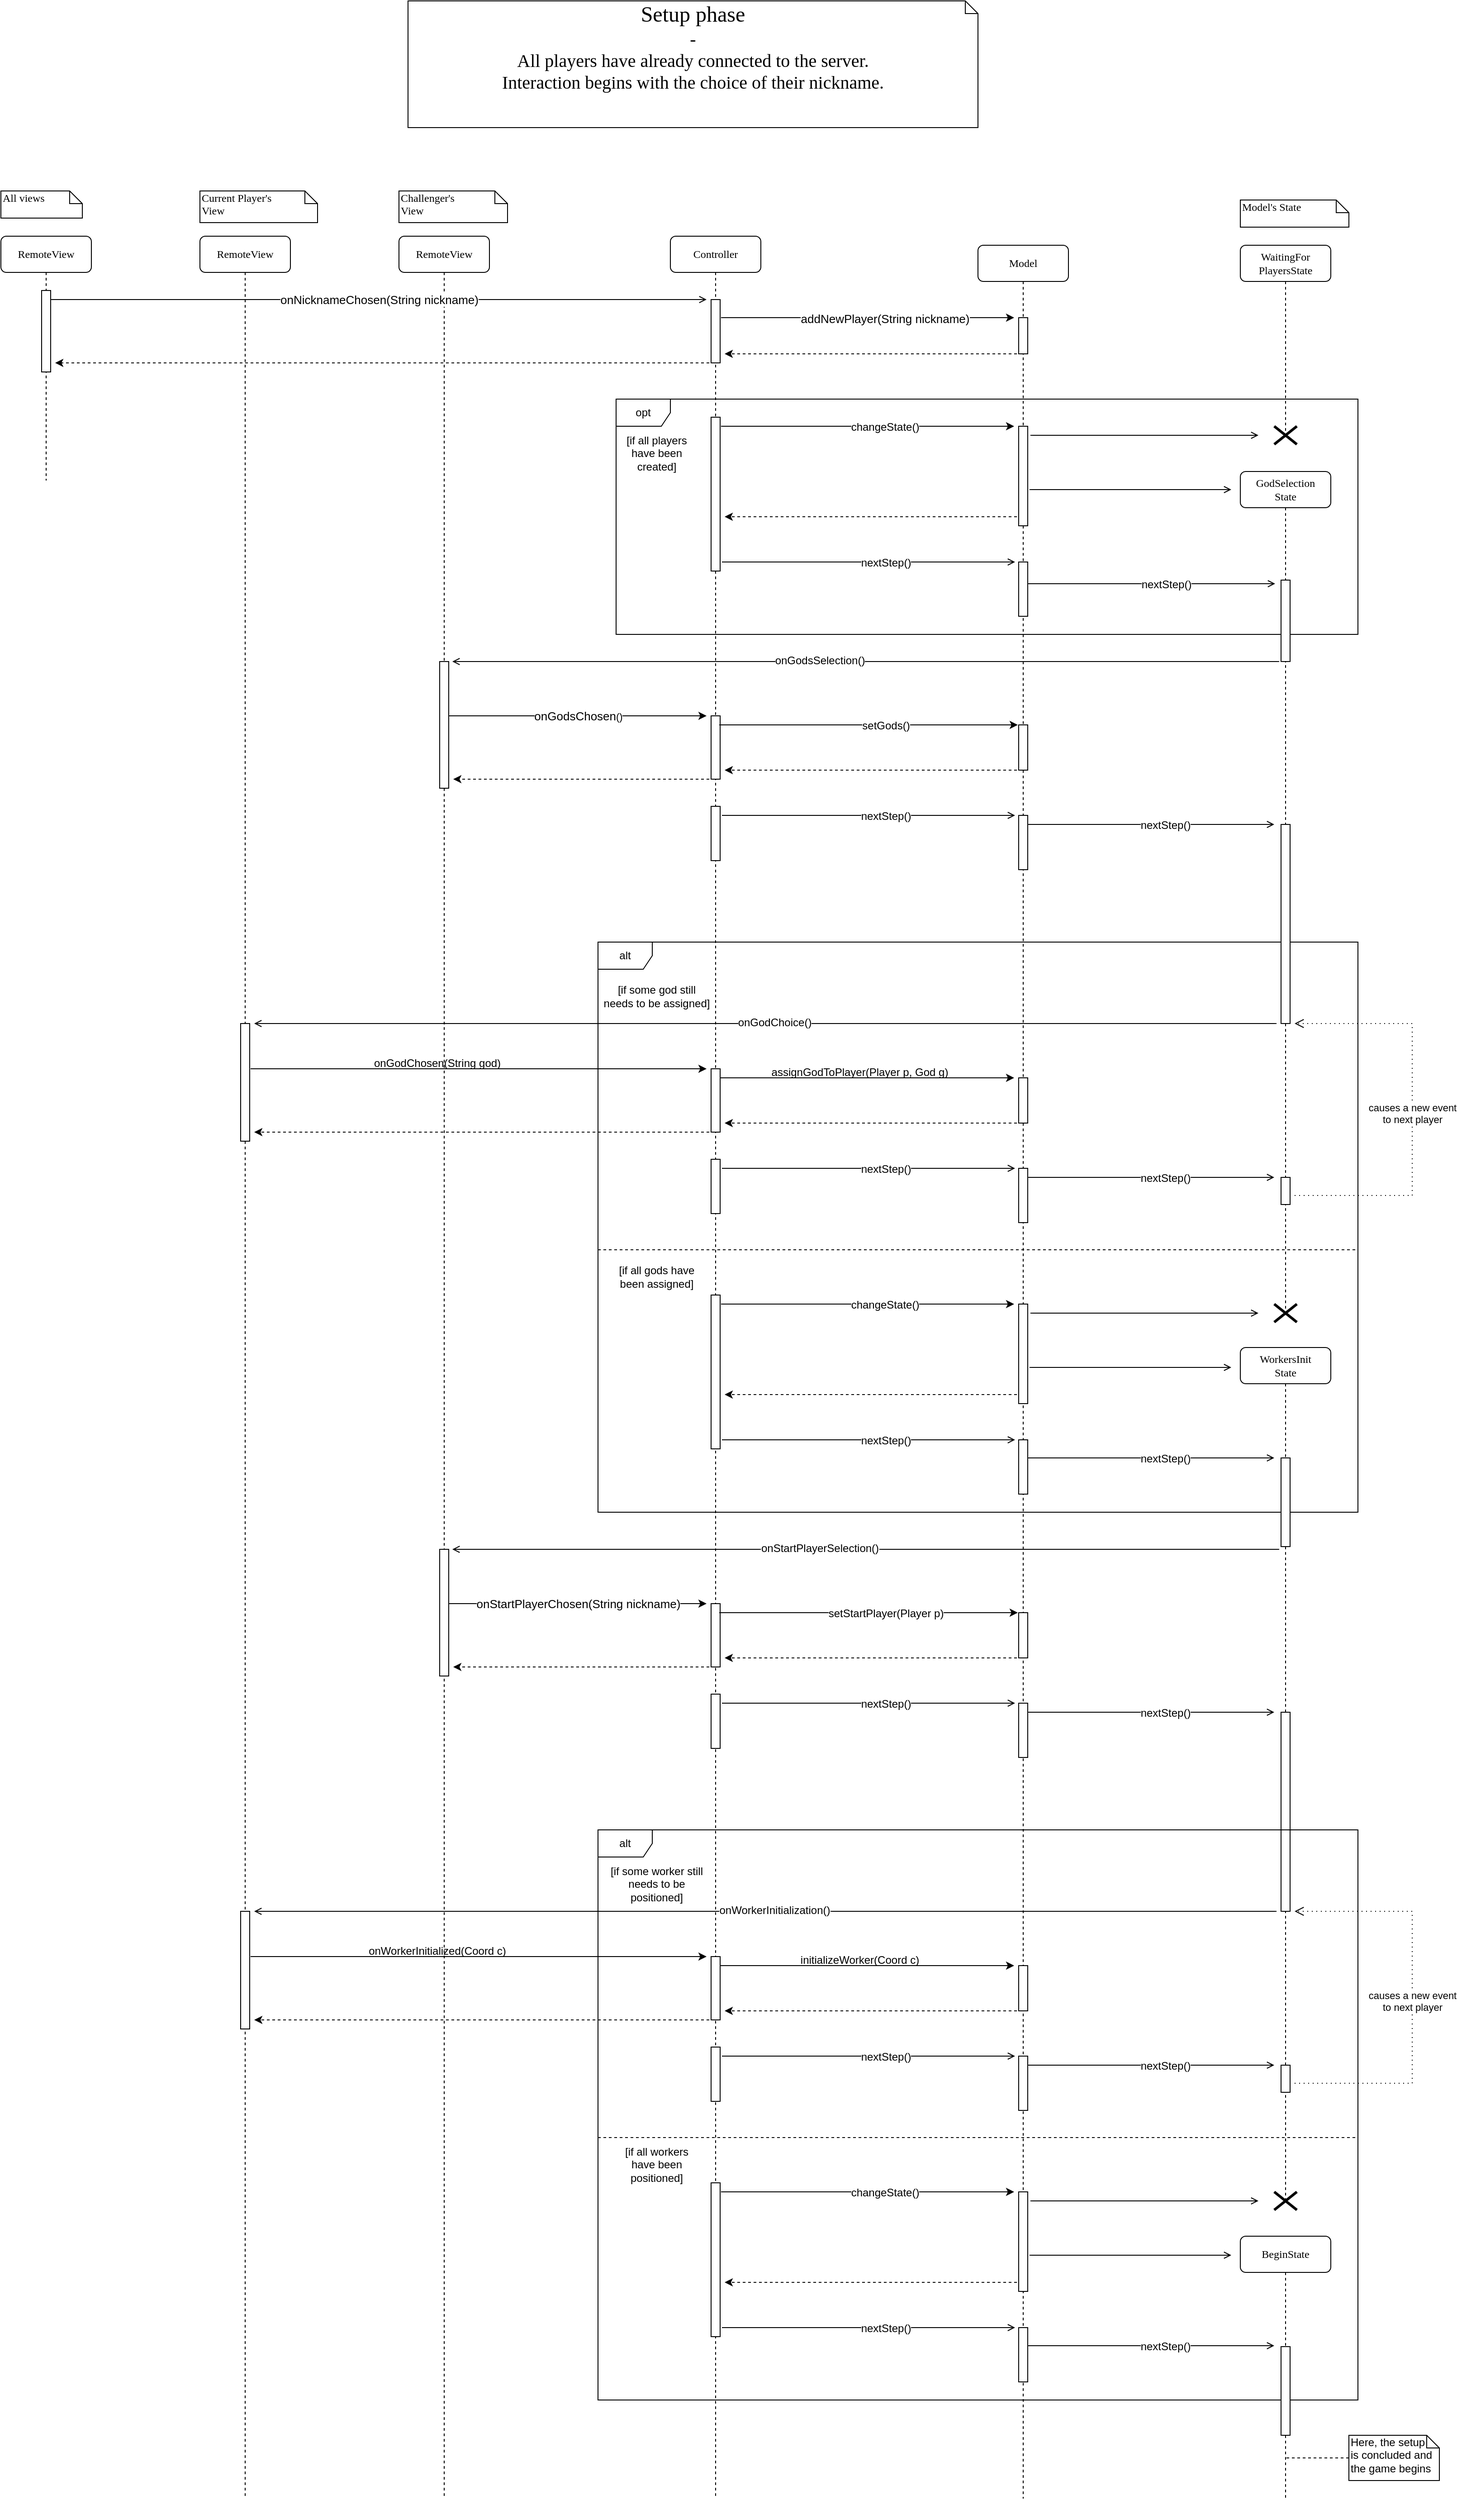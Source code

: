 <mxfile version="12.9.11" type="github">
  <diagram name="Page-1" id="13e1069c-82ec-6db2-03f1-153e76fe0fe0">
    <mxGraphModel dx="2229" dy="1654" grid="1" gridSize="10" guides="1" tooltips="1" connect="1" arrows="1" fold="1" page="1" pageScale="1" pageWidth="1100" pageHeight="850" background="#ffffff" math="0" shadow="0">
      <root>
        <mxCell id="0" />
        <mxCell id="1" parent="0" />
        <mxCell id="uwJSFORp2KSvlfQg615l-58" value="alt" style="shape=umlFrame;whiteSpace=wrap;html=1;" vertex="1" parent="1">
          <mxGeometry x="-130" y="360" width="840" height="630" as="geometry" />
        </mxCell>
        <mxCell id="uwJSFORp2KSvlfQg615l-72" value="&lt;div&gt;WorkersInit&lt;/div&gt;&lt;div&gt;State&lt;/div&gt;" style="shape=umlLifeline;perimeter=lifelinePerimeter;whiteSpace=wrap;html=1;container=1;collapsible=0;recursiveResize=0;outlineConnect=0;rounded=1;shadow=0;comic=0;labelBackgroundColor=none;strokeWidth=1;fontFamily=Verdana;fontSize=12;align=center;connectable=0;allowArrows=0;" vertex="1" parent="1">
          <mxGeometry x="580" y="808" width="100" height="942" as="geometry" />
        </mxCell>
        <mxCell id="uwJSFORp2KSvlfQg615l-92" value="" style="html=1;points=[];perimeter=orthogonalPerimeter;rounded=0;shadow=0;comic=0;labelBackgroundColor=none;strokeWidth=1;fontFamily=Verdana;fontSize=12;align=center;connectable=0;allowArrows=0;" vertex="1" parent="uwJSFORp2KSvlfQg615l-72">
          <mxGeometry x="45" y="122" width="10" height="98" as="geometry" />
        </mxCell>
        <mxCell id="uwJSFORp2KSvlfQg615l-36" value="opt" style="shape=umlFrame;whiteSpace=wrap;html=1;" vertex="1" parent="1">
          <mxGeometry x="-110" y="-240" width="820" height="260" as="geometry" />
        </mxCell>
        <mxCell id="7baba1c4bc27f4b0-2" value="Controller" style="shape=umlLifeline;perimeter=lifelinePerimeter;whiteSpace=wrap;html=1;container=1;collapsible=0;recursiveResize=0;outlineConnect=0;rounded=1;shadow=0;comic=0;labelBackgroundColor=none;strokeWidth=1;fontFamily=Verdana;fontSize=12;align=center;connectable=0;allowArrows=0;" parent="1" vertex="1">
          <mxGeometry x="-50" y="-420" width="100" height="2500" as="geometry" />
        </mxCell>
        <mxCell id="7baba1c4bc27f4b0-10" value="" style="html=1;points=[];perimeter=orthogonalPerimeter;rounded=0;shadow=0;comic=0;labelBackgroundColor=none;strokeWidth=1;fontFamily=Verdana;fontSize=12;align=center;connectable=0;allowArrows=0;" parent="7baba1c4bc27f4b0-2" vertex="1">
          <mxGeometry x="45" y="530" width="10" height="70" as="geometry" />
        </mxCell>
        <mxCell id="bR7B5GUu6-PVGY3v24WB-7" value="" style="html=1;points=[];perimeter=orthogonalPerimeter;rounded=0;shadow=0;comic=0;labelBackgroundColor=none;strokeWidth=1;fontFamily=Verdana;fontSize=12;align=center;connectable=0;allowArrows=0;" parent="7baba1c4bc27f4b0-2" vertex="1">
          <mxGeometry x="45" y="920" width="10" height="70" as="geometry" />
        </mxCell>
        <mxCell id="uwJSFORp2KSvlfQg615l-4" value="" style="html=1;points=[];perimeter=orthogonalPerimeter;rounded=0;shadow=0;comic=0;labelBackgroundColor=none;strokeWidth=1;fontFamily=Verdana;fontSize=12;align=center;connectable=0;allowArrows=0;" vertex="1" parent="7baba1c4bc27f4b0-2">
          <mxGeometry x="45" y="70" width="10" height="70" as="geometry" />
        </mxCell>
        <mxCell id="uwJSFORp2KSvlfQg615l-16" value="" style="html=1;points=[];perimeter=orthogonalPerimeter;rounded=0;shadow=0;comic=0;labelBackgroundColor=none;strokeWidth=1;fontFamily=Verdana;fontSize=12;align=center;connectable=0;allowArrows=0;" vertex="1" parent="7baba1c4bc27f4b0-2">
          <mxGeometry x="45" y="200" width="10" height="170" as="geometry" />
        </mxCell>
        <mxCell id="uwJSFORp2KSvlfQg615l-43" value="" style="html=1;points=[];perimeter=orthogonalPerimeter;rounded=0;shadow=0;comic=0;labelBackgroundColor=none;strokeWidth=1;fontFamily=Verdana;fontSize=12;align=center;connectable=0;allowArrows=0;" vertex="1" parent="7baba1c4bc27f4b0-2">
          <mxGeometry x="45" y="630" width="10" height="60" as="geometry" />
        </mxCell>
        <mxCell id="uwJSFORp2KSvlfQg615l-59" value="" style="html=1;points=[];perimeter=orthogonalPerimeter;rounded=0;shadow=0;comic=0;labelBackgroundColor=none;strokeWidth=1;fontFamily=Verdana;fontSize=12;align=center;connectable=0;allowArrows=0;" vertex="1" parent="7baba1c4bc27f4b0-2">
          <mxGeometry x="45" y="1170" width="10" height="170" as="geometry" />
        </mxCell>
        <mxCell id="uwJSFORp2KSvlfQg615l-81" value="" style="html=1;points=[];perimeter=orthogonalPerimeter;rounded=0;shadow=0;comic=0;labelBackgroundColor=none;strokeWidth=1;fontFamily=Verdana;fontSize=12;align=center;connectable=0;allowArrows=0;" vertex="1" parent="7baba1c4bc27f4b0-2">
          <mxGeometry x="45" y="1020" width="10" height="60" as="geometry" />
        </mxCell>
        <mxCell id="uwJSFORp2KSvlfQg615l-94" value="" style="html=1;points=[];perimeter=orthogonalPerimeter;rounded=0;shadow=0;comic=0;labelBackgroundColor=none;strokeWidth=1;fontFamily=Verdana;fontSize=12;align=center;connectable=0;allowArrows=0;" vertex="1" parent="7baba1c4bc27f4b0-2">
          <mxGeometry x="45" y="1511" width="10" height="70" as="geometry" />
        </mxCell>
        <mxCell id="uwJSFORp2KSvlfQg615l-95" value="" style="html=1;points=[];perimeter=orthogonalPerimeter;rounded=0;shadow=0;comic=0;labelBackgroundColor=none;strokeWidth=1;fontFamily=Verdana;fontSize=12;align=center;connectable=0;allowArrows=0;" vertex="1" parent="7baba1c4bc27f4b0-2">
          <mxGeometry x="45" y="1901" width="10" height="70" as="geometry" />
        </mxCell>
        <mxCell id="uwJSFORp2KSvlfQg615l-96" value="" style="html=1;points=[];perimeter=orthogonalPerimeter;rounded=0;shadow=0;comic=0;labelBackgroundColor=none;strokeWidth=1;fontFamily=Verdana;fontSize=12;align=center;connectable=0;allowArrows=0;" vertex="1" parent="7baba1c4bc27f4b0-2">
          <mxGeometry x="45" y="1611" width="10" height="60" as="geometry" />
        </mxCell>
        <mxCell id="uwJSFORp2KSvlfQg615l-97" value="" style="html=1;points=[];perimeter=orthogonalPerimeter;rounded=0;shadow=0;comic=0;labelBackgroundColor=none;strokeWidth=1;fontFamily=Verdana;fontSize=12;align=center;connectable=0;allowArrows=0;" vertex="1" parent="7baba1c4bc27f4b0-2">
          <mxGeometry x="45" y="2151" width="10" height="170" as="geometry" />
        </mxCell>
        <mxCell id="uwJSFORp2KSvlfQg615l-98" value="" style="html=1;points=[];perimeter=orthogonalPerimeter;rounded=0;shadow=0;comic=0;labelBackgroundColor=none;strokeWidth=1;fontFamily=Verdana;fontSize=12;align=center;connectable=0;allowArrows=0;" vertex="1" parent="7baba1c4bc27f4b0-2">
          <mxGeometry x="45" y="2001" width="10" height="60" as="geometry" />
        </mxCell>
        <mxCell id="7baba1c4bc27f4b0-3" value="Model" style="shape=umlLifeline;perimeter=lifelinePerimeter;whiteSpace=wrap;html=1;container=1;collapsible=0;recursiveResize=0;outlineConnect=0;rounded=1;shadow=0;comic=0;labelBackgroundColor=none;strokeWidth=1;fontFamily=Verdana;fontSize=12;align=center;" parent="1" vertex="1">
          <mxGeometry x="290" y="-410" width="100" height="2490" as="geometry" />
        </mxCell>
        <mxCell id="7baba1c4bc27f4b0-13" value="" style="html=1;points=[];perimeter=orthogonalPerimeter;rounded=0;shadow=0;comic=0;labelBackgroundColor=none;strokeWidth=1;fontFamily=Verdana;fontSize=12;align=center;" parent="7baba1c4bc27f4b0-3" vertex="1">
          <mxGeometry x="45" y="530" width="10" height="50" as="geometry" />
        </mxCell>
        <mxCell id="uwJSFORp2KSvlfQg615l-13" value="" style="html=1;points=[];perimeter=orthogonalPerimeter;rounded=0;shadow=0;comic=0;labelBackgroundColor=none;strokeWidth=1;fontFamily=Verdana;fontSize=12;align=center;connectable=0;allowArrows=0;" vertex="1" parent="7baba1c4bc27f4b0-3">
          <mxGeometry x="45" y="200" width="10" height="110" as="geometry" />
        </mxCell>
        <mxCell id="uwJSFORp2KSvlfQg615l-20" value="" style="html=1;points=[];perimeter=orthogonalPerimeter;rounded=0;shadow=0;comic=0;labelBackgroundColor=none;strokeWidth=1;fontFamily=Verdana;fontSize=12;align=center;connectable=0;allowArrows=0;" vertex="1" parent="7baba1c4bc27f4b0-3">
          <mxGeometry x="45" y="80" width="10" height="40" as="geometry" />
        </mxCell>
        <mxCell id="uwJSFORp2KSvlfQg615l-29" value="" style="html=1;points=[];perimeter=orthogonalPerimeter;rounded=0;shadow=0;comic=0;labelBackgroundColor=none;strokeWidth=1;fontFamily=Verdana;fontSize=12;align=center;connectable=0;allowArrows=0;" vertex="1" parent="7baba1c4bc27f4b0-3">
          <mxGeometry x="45" y="350" width="10" height="60" as="geometry" />
        </mxCell>
        <mxCell id="uwJSFORp2KSvlfQg615l-44" value="" style="html=1;points=[];perimeter=orthogonalPerimeter;rounded=0;shadow=0;comic=0;labelBackgroundColor=none;strokeWidth=1;fontFamily=Verdana;fontSize=12;align=center;connectable=0;allowArrows=0;" vertex="1" parent="7baba1c4bc27f4b0-3">
          <mxGeometry x="45" y="630" width="10" height="60" as="geometry" />
        </mxCell>
        <mxCell id="uwJSFORp2KSvlfQg615l-52" value="" style="html=1;points=[];perimeter=orthogonalPerimeter;rounded=0;shadow=0;comic=0;labelBackgroundColor=none;strokeWidth=1;fontFamily=Verdana;fontSize=12;align=center;connectable=0;allowArrows=0;" vertex="1" parent="7baba1c4bc27f4b0-3">
          <mxGeometry x="45" y="920" width="10" height="50" as="geometry" />
        </mxCell>
        <mxCell id="uwJSFORp2KSvlfQg615l-65" value="" style="html=1;points=[];perimeter=orthogonalPerimeter;rounded=0;shadow=0;comic=0;labelBackgroundColor=none;strokeWidth=1;fontFamily=Verdana;fontSize=12;align=center;connectable=0;allowArrows=0;" vertex="1" parent="7baba1c4bc27f4b0-3">
          <mxGeometry x="45" y="1170" width="10" height="110" as="geometry" />
        </mxCell>
        <mxCell id="uwJSFORp2KSvlfQg615l-66" value="" style="html=1;points=[];perimeter=orthogonalPerimeter;rounded=0;shadow=0;comic=0;labelBackgroundColor=none;strokeWidth=1;fontFamily=Verdana;fontSize=12;align=center;connectable=0;allowArrows=0;" vertex="1" parent="7baba1c4bc27f4b0-3">
          <mxGeometry x="45" y="1320" width="10" height="60" as="geometry" />
        </mxCell>
        <mxCell id="uwJSFORp2KSvlfQg615l-84" value="" style="html=1;points=[];perimeter=orthogonalPerimeter;rounded=0;shadow=0;comic=0;labelBackgroundColor=none;strokeWidth=1;fontFamily=Verdana;fontSize=12;align=center;connectable=0;allowArrows=0;" vertex="1" parent="7baba1c4bc27f4b0-3">
          <mxGeometry x="45" y="1020" width="10" height="60" as="geometry" />
        </mxCell>
        <mxCell id="uwJSFORp2KSvlfQg615l-99" value="" style="html=1;points=[];perimeter=orthogonalPerimeter;rounded=0;shadow=0;comic=0;labelBackgroundColor=none;strokeWidth=1;fontFamily=Verdana;fontSize=12;align=center;" vertex="1" parent="7baba1c4bc27f4b0-3">
          <mxGeometry x="45" y="1511" width="10" height="50" as="geometry" />
        </mxCell>
        <mxCell id="uwJSFORp2KSvlfQg615l-100" value="" style="html=1;points=[];perimeter=orthogonalPerimeter;rounded=0;shadow=0;comic=0;labelBackgroundColor=none;strokeWidth=1;fontFamily=Verdana;fontSize=12;align=center;connectable=0;allowArrows=0;" vertex="1" parent="7baba1c4bc27f4b0-3">
          <mxGeometry x="45" y="1611" width="10" height="60" as="geometry" />
        </mxCell>
        <mxCell id="uwJSFORp2KSvlfQg615l-101" value="" style="html=1;points=[];perimeter=orthogonalPerimeter;rounded=0;shadow=0;comic=0;labelBackgroundColor=none;strokeWidth=1;fontFamily=Verdana;fontSize=12;align=center;connectable=0;allowArrows=0;" vertex="1" parent="7baba1c4bc27f4b0-3">
          <mxGeometry x="45" y="1901" width="10" height="50" as="geometry" />
        </mxCell>
        <mxCell id="uwJSFORp2KSvlfQg615l-102" value="" style="html=1;points=[];perimeter=orthogonalPerimeter;rounded=0;shadow=0;comic=0;labelBackgroundColor=none;strokeWidth=1;fontFamily=Verdana;fontSize=12;align=center;connectable=0;allowArrows=0;" vertex="1" parent="7baba1c4bc27f4b0-3">
          <mxGeometry x="45" y="2151" width="10" height="110" as="geometry" />
        </mxCell>
        <mxCell id="uwJSFORp2KSvlfQg615l-103" value="" style="html=1;points=[];perimeter=orthogonalPerimeter;rounded=0;shadow=0;comic=0;labelBackgroundColor=none;strokeWidth=1;fontFamily=Verdana;fontSize=12;align=center;connectable=0;allowArrows=0;" vertex="1" parent="7baba1c4bc27f4b0-3">
          <mxGeometry x="45" y="2301" width="10" height="60" as="geometry" />
        </mxCell>
        <mxCell id="uwJSFORp2KSvlfQg615l-104" value="" style="html=1;points=[];perimeter=orthogonalPerimeter;rounded=0;shadow=0;comic=0;labelBackgroundColor=none;strokeWidth=1;fontFamily=Verdana;fontSize=12;align=center;connectable=0;allowArrows=0;" vertex="1" parent="7baba1c4bc27f4b0-3">
          <mxGeometry x="45" y="2001" width="10" height="60" as="geometry" />
        </mxCell>
        <mxCell id="7baba1c4bc27f4b0-8" value="RemoteView" style="shape=umlLifeline;perimeter=lifelinePerimeter;whiteSpace=wrap;html=1;container=1;collapsible=0;recursiveResize=0;outlineConnect=0;rounded=1;shadow=0;comic=0;labelBackgroundColor=none;strokeWidth=1;fontFamily=Verdana;fontSize=12;align=center;connectable=0;allowArrows=0;" parent="1" vertex="1">
          <mxGeometry x="-790" y="-420" width="100" height="270" as="geometry" />
        </mxCell>
        <mxCell id="uwJSFORp2KSvlfQg615l-1" value="" style="html=1;points=[];perimeter=orthogonalPerimeter;rounded=0;shadow=0;comic=0;labelBackgroundColor=none;strokeWidth=1;fontFamily=Verdana;fontSize=12;align=center;connectable=0;allowArrows=0;" vertex="1" parent="7baba1c4bc27f4b0-8">
          <mxGeometry x="45" y="60" width="10" height="90" as="geometry" />
        </mxCell>
        <mxCell id="7baba1c4bc27f4b0-40" value="All views" style="shape=note;whiteSpace=wrap;html=1;size=14;verticalAlign=top;align=left;spacingTop=-6;rounded=0;shadow=0;comic=0;labelBackgroundColor=none;strokeWidth=1;fontFamily=Verdana;fontSize=12" parent="1" vertex="1">
          <mxGeometry x="-790" y="-470" width="90" height="30" as="geometry" />
        </mxCell>
        <mxCell id="EFjnWQs_vYdncTiCEljQ-4" value="RemoteView" style="shape=umlLifeline;perimeter=lifelinePerimeter;whiteSpace=wrap;html=1;container=1;collapsible=0;recursiveResize=0;outlineConnect=0;rounded=1;shadow=0;comic=0;labelBackgroundColor=none;strokeWidth=1;fontFamily=Verdana;fontSize=12;align=center;connectable=0;allowArrows=0;" parent="1" vertex="1">
          <mxGeometry x="-350" y="-420" width="100" height="2500" as="geometry" />
        </mxCell>
        <mxCell id="uwJSFORp2KSvlfQg615l-35" value="" style="html=1;points=[];perimeter=orthogonalPerimeter;rounded=0;shadow=0;comic=0;labelBackgroundColor=none;strokeWidth=1;fontFamily=Verdana;fontSize=12;align=center;connectable=0;allowArrows=0;" vertex="1" parent="EFjnWQs_vYdncTiCEljQ-4">
          <mxGeometry x="45" y="470" width="10" height="140" as="geometry" />
        </mxCell>
        <mxCell id="uwJSFORp2KSvlfQg615l-40" value="" style="endArrow=classic;html=1;dashed=1;" edge="1" parent="EFjnWQs_vYdncTiCEljQ-4">
          <mxGeometry width="50" height="50" relative="1" as="geometry">
            <mxPoint x="343" y="140.0" as="sourcePoint" />
            <mxPoint x="-380" y="140" as="targetPoint" />
          </mxGeometry>
        </mxCell>
        <mxCell id="uwJSFORp2KSvlfQg615l-105" value="" style="html=1;points=[];perimeter=orthogonalPerimeter;rounded=0;shadow=0;comic=0;labelBackgroundColor=none;strokeWidth=1;fontFamily=Verdana;fontSize=12;align=center;connectable=0;allowArrows=0;" vertex="1" parent="EFjnWQs_vYdncTiCEljQ-4">
          <mxGeometry x="45" y="1451" width="10" height="140" as="geometry" />
        </mxCell>
        <mxCell id="EFjnWQs_vYdncTiCEljQ-6" value="&lt;div&gt;Challenger&#39;s&lt;/div&gt;&lt;div&gt;View&lt;/div&gt;" style="shape=note;whiteSpace=wrap;html=1;size=14;verticalAlign=top;align=left;spacingTop=-6;rounded=0;shadow=0;comic=0;labelBackgroundColor=none;strokeWidth=1;fontFamily=Verdana;fontSize=12" parent="1" vertex="1">
          <mxGeometry x="-350" y="-470" width="120" height="35" as="geometry" />
        </mxCell>
        <mxCell id="EFjnWQs_vYdncTiCEljQ-7" value="&lt;div style=&quot;font-size: 20px&quot;&gt;&lt;font style=&quot;font-size: 24px&quot;&gt;Setup phase&lt;/font&gt;&lt;/div&gt;&lt;div style=&quot;font-size: 20px&quot;&gt;&lt;font style=&quot;font-size: 20px&quot;&gt;-&lt;/font&gt;&lt;/div&gt;&lt;div&gt;&lt;font style=&quot;font-size: 20px&quot;&gt;All players have already connected to the server.&lt;/font&gt;&lt;/div&gt;&lt;div&gt;&lt;font style=&quot;font-size: 20px&quot;&gt;Interaction begins with the choice of their nickname.&lt;/font&gt;&lt;/div&gt;" style="shape=note;whiteSpace=wrap;html=1;size=14;verticalAlign=top;align=center;spacingTop=-6;rounded=0;shadow=0;comic=0;labelBackgroundColor=none;strokeWidth=1;fontFamily=Verdana;fontSize=12" parent="1" vertex="1">
          <mxGeometry x="-340" y="-680" width="630" height="140" as="geometry" />
        </mxCell>
        <mxCell id="EFjnWQs_vYdncTiCEljQ-8" value="&lt;font style=&quot;font-size: 13px&quot;&gt;onGodsChosen&lt;/font&gt;()" style="endArrow=classic;html=1;" parent="1" edge="1">
          <mxGeometry width="50" height="50" relative="1" as="geometry">
            <mxPoint x="-295" y="110" as="sourcePoint" />
            <mxPoint x="-10" y="110" as="targetPoint" />
          </mxGeometry>
        </mxCell>
        <mxCell id="EFjnWQs_vYdncTiCEljQ-10" value="" style="endArrow=classic;html=1;" parent="1" edge="1">
          <mxGeometry width="50" height="50" relative="1" as="geometry">
            <mxPoint x="4" y="120" as="sourcePoint" />
            <mxPoint x="334" y="120" as="targetPoint" />
          </mxGeometry>
        </mxCell>
        <mxCell id="EFjnWQs_vYdncTiCEljQ-12" value="setGods()" style="text;html=1;align=center;verticalAlign=middle;resizable=0;points=[];labelBackgroundColor=#ffffff;" parent="EFjnWQs_vYdncTiCEljQ-10" vertex="1" connectable="0">
          <mxGeometry x="0.113" y="-1" relative="1" as="geometry">
            <mxPoint as="offset" />
          </mxGeometry>
        </mxCell>
        <mxCell id="bR7B5GUu6-PVGY3v24WB-6" value="" style="endArrow=classic;html=1;" parent="1" edge="1">
          <mxGeometry width="50" height="50" relative="1" as="geometry">
            <mxPoint x="-514" y="500" as="sourcePoint" />
            <mxPoint x="-10" y="500" as="targetPoint" />
          </mxGeometry>
        </mxCell>
        <mxCell id="bR7B5GUu6-PVGY3v24WB-8" value="onGodChosen(String god)" style="text;html=1;align=center;verticalAlign=middle;resizable=0;points=[];" parent="bR7B5GUu6-PVGY3v24WB-6" vertex="1" connectable="0">
          <mxGeometry x="-0.336" y="4" relative="1" as="geometry">
            <mxPoint x="38" y="-2" as="offset" />
          </mxGeometry>
        </mxCell>
        <mxCell id="bR7B5GUu6-PVGY3v24WB-9" value="" style="endArrow=classic;html=1;" parent="1" edge="1">
          <mxGeometry width="50" height="50" relative="1" as="geometry">
            <mxPoint x="5" y="510" as="sourcePoint" />
            <mxPoint x="330" y="510" as="targetPoint" />
          </mxGeometry>
        </mxCell>
        <mxCell id="bR7B5GUu6-PVGY3v24WB-10" value="assignGodToPlayer(Player p, God g)" style="text;html=1;align=center;verticalAlign=middle;resizable=0;points=[];" parent="bR7B5GUu6-PVGY3v24WB-9" vertex="1" connectable="0">
          <mxGeometry x="-0.336" y="4" relative="1" as="geometry">
            <mxPoint x="46" y="-2" as="offset" />
          </mxGeometry>
        </mxCell>
        <mxCell id="bR7B5GUu6-PVGY3v24WB-17" value="RemoteView" style="shape=umlLifeline;perimeter=lifelinePerimeter;whiteSpace=wrap;html=1;container=1;collapsible=0;recursiveResize=0;outlineConnect=0;rounded=1;shadow=0;comic=0;labelBackgroundColor=none;strokeWidth=1;fontFamily=Verdana;fontSize=12;align=center;connectable=0;allowArrows=0;" parent="1" vertex="1">
          <mxGeometry x="-570" y="-420" width="100" height="2500" as="geometry" />
        </mxCell>
        <mxCell id="bR7B5GUu6-PVGY3v24WB-18" value="" style="html=1;points=[];perimeter=orthogonalPerimeter;rounded=0;shadow=0;comic=0;labelBackgroundColor=none;strokeWidth=1;fontFamily=Verdana;fontSize=12;align=center;connectable=0;allowArrows=0;" parent="bR7B5GUu6-PVGY3v24WB-17" vertex="1">
          <mxGeometry x="45" y="870" width="10" height="130" as="geometry" />
        </mxCell>
        <mxCell id="uwJSFORp2KSvlfQg615l-145" value="" style="html=1;points=[];perimeter=orthogonalPerimeter;rounded=0;shadow=0;comic=0;labelBackgroundColor=none;strokeWidth=1;fontFamily=Verdana;fontSize=12;align=center;connectable=0;allowArrows=0;" vertex="1" parent="bR7B5GUu6-PVGY3v24WB-17">
          <mxGeometry x="45" y="1851" width="10" height="130" as="geometry" />
        </mxCell>
        <mxCell id="bR7B5GUu6-PVGY3v24WB-20" value="&lt;div&gt;Current Player&#39;s&lt;/div&gt;&lt;div&gt;View&lt;br&gt;&lt;/div&gt;" style="shape=note;whiteSpace=wrap;html=1;size=14;verticalAlign=top;align=left;spacingTop=-6;rounded=0;shadow=0;comic=0;labelBackgroundColor=none;strokeWidth=1;fontFamily=Verdana;fontSize=12" parent="1" vertex="1">
          <mxGeometry x="-570" y="-470" width="130" height="35" as="geometry" />
        </mxCell>
        <mxCell id="uwJSFORp2KSvlfQg615l-2" value="&lt;font style=&quot;font-size: 13px&quot;&gt;onNicknameChosen(String nickname)&lt;/font&gt;" style="endArrow=open;html=1;endFill=0;" edge="1" parent="1">
          <mxGeometry width="50" height="50" relative="1" as="geometry">
            <mxPoint x="-735" y="-350" as="sourcePoint" />
            <mxPoint x="-10" y="-350" as="targetPoint" />
          </mxGeometry>
        </mxCell>
        <mxCell id="uwJSFORp2KSvlfQg615l-6" value="" style="endArrow=classic;html=1;" edge="1" parent="1">
          <mxGeometry width="50" height="50" relative="1" as="geometry">
            <mxPoint x="6" y="-330" as="sourcePoint" />
            <mxPoint x="330" y="-330" as="targetPoint" />
          </mxGeometry>
        </mxCell>
        <mxCell id="uwJSFORp2KSvlfQg615l-7" value="&lt;font style=&quot;font-size: 13px&quot;&gt;addNewPlayer(String nickname)&lt;/font&gt;" style="text;html=1;align=center;verticalAlign=middle;resizable=0;points=[];labelBackgroundColor=#ffffff;" vertex="1" connectable="0" parent="uwJSFORp2KSvlfQg615l-6">
          <mxGeometry x="0.113" y="-1" relative="1" as="geometry">
            <mxPoint as="offset" />
          </mxGeometry>
        </mxCell>
        <mxCell id="uwJSFORp2KSvlfQg615l-17" value="" style="endArrow=classic;html=1;" edge="1" parent="1">
          <mxGeometry width="50" height="50" relative="1" as="geometry">
            <mxPoint x="6" y="-210" as="sourcePoint" />
            <mxPoint x="330" y="-210" as="targetPoint" />
          </mxGeometry>
        </mxCell>
        <mxCell id="uwJSFORp2KSvlfQg615l-18" value="changeState()" style="text;html=1;align=center;verticalAlign=middle;resizable=0;points=[];labelBackgroundColor=#ffffff;" vertex="1" connectable="0" parent="uwJSFORp2KSvlfQg615l-17">
          <mxGeometry x="0.113" y="-1" relative="1" as="geometry">
            <mxPoint as="offset" />
          </mxGeometry>
        </mxCell>
        <mxCell id="uwJSFORp2KSvlfQg615l-21" value="&lt;div&gt;GodSelection&lt;/div&gt;&lt;div&gt;State&lt;br&gt;&lt;/div&gt;" style="shape=umlLifeline;perimeter=lifelinePerimeter;whiteSpace=wrap;html=1;container=1;collapsible=0;recursiveResize=0;outlineConnect=0;rounded=1;shadow=0;comic=0;labelBackgroundColor=none;strokeWidth=1;fontFamily=Verdana;fontSize=12;align=center;connectable=0;allowArrows=0;" vertex="1" parent="1">
          <mxGeometry x="580" y="-160" width="100" height="930" as="geometry" />
        </mxCell>
        <mxCell id="uwJSFORp2KSvlfQg615l-30" value="" style="html=1;points=[];perimeter=orthogonalPerimeter;rounded=0;shadow=0;comic=0;labelBackgroundColor=none;strokeWidth=1;fontFamily=Verdana;fontSize=12;align=center;connectable=0;allowArrows=0;" vertex="1" parent="uwJSFORp2KSvlfQg615l-21">
          <mxGeometry x="45" y="120" width="10" height="90" as="geometry" />
        </mxCell>
        <mxCell id="uwJSFORp2KSvlfQg615l-49" value="" style="html=1;points=[];perimeter=orthogonalPerimeter;rounded=0;shadow=0;comic=0;labelBackgroundColor=none;strokeWidth=1;fontFamily=Verdana;fontSize=12;align=center;connectable=0;allowArrows=0;" vertex="1" parent="uwJSFORp2KSvlfQg615l-21">
          <mxGeometry x="45" y="390" width="10" height="220" as="geometry" />
        </mxCell>
        <mxCell id="uwJSFORp2KSvlfQg615l-87" value="" style="html=1;points=[];perimeter=orthogonalPerimeter;rounded=0;shadow=0;comic=0;labelBackgroundColor=none;strokeWidth=1;fontFamily=Verdana;fontSize=12;align=center;connectable=0;allowArrows=0;" vertex="1" parent="uwJSFORp2KSvlfQg615l-21">
          <mxGeometry x="45" y="780" width="10" height="30" as="geometry" />
        </mxCell>
        <mxCell id="uwJSFORp2KSvlfQg615l-111" value="" style="html=1;points=[];perimeter=orthogonalPerimeter;rounded=0;shadow=0;comic=0;labelBackgroundColor=none;strokeWidth=1;fontFamily=Verdana;fontSize=12;align=center;connectable=0;allowArrows=0;" vertex="1" parent="uwJSFORp2KSvlfQg615l-21">
          <mxGeometry x="45" y="1371" width="10" height="220" as="geometry" />
        </mxCell>
        <mxCell id="uwJSFORp2KSvlfQg615l-112" value="" style="html=1;points=[];perimeter=orthogonalPerimeter;rounded=0;shadow=0;comic=0;labelBackgroundColor=none;strokeWidth=1;fontFamily=Verdana;fontSize=12;align=center;connectable=0;allowArrows=0;" vertex="1" parent="uwJSFORp2KSvlfQg615l-21">
          <mxGeometry x="45" y="1761" width="10" height="30" as="geometry" />
        </mxCell>
        <mxCell id="uwJSFORp2KSvlfQg615l-22" value="" style="shape=umlDestroy;whiteSpace=wrap;html=1;strokeWidth=3;" vertex="1" parent="1">
          <mxGeometry x="617.5" y="-210" width="25" height="20" as="geometry" />
        </mxCell>
        <mxCell id="uwJSFORp2KSvlfQg615l-23" value="" style="endArrow=open;html=1;endFill=0;" edge="1" parent="1">
          <mxGeometry width="50" height="50" relative="1" as="geometry">
            <mxPoint x="348" y="-200" as="sourcePoint" />
            <mxPoint x="600" y="-200" as="targetPoint" />
          </mxGeometry>
        </mxCell>
        <mxCell id="uwJSFORp2KSvlfQg615l-25" value="" style="endArrow=open;html=1;endFill=0;" edge="1" parent="1">
          <mxGeometry width="50" height="50" relative="1" as="geometry">
            <mxPoint x="347" y="-140" as="sourcePoint" />
            <mxPoint x="570" y="-140" as="targetPoint" />
          </mxGeometry>
        </mxCell>
        <mxCell id="uwJSFORp2KSvlfQg615l-26" value="" style="endArrow=classic;html=1;dashed=1;" edge="1" parent="1">
          <mxGeometry width="50" height="50" relative="1" as="geometry">
            <mxPoint x="333" y="-110" as="sourcePoint" />
            <mxPoint x="10" y="-110" as="targetPoint" />
          </mxGeometry>
        </mxCell>
        <mxCell id="uwJSFORp2KSvlfQg615l-27" value="" style="endArrow=open;html=1;endFill=0;" edge="1" parent="1">
          <mxGeometry width="50" height="50" relative="1" as="geometry">
            <mxPoint x="7" y="-60" as="sourcePoint" />
            <mxPoint x="331" y="-60" as="targetPoint" />
          </mxGeometry>
        </mxCell>
        <mxCell id="uwJSFORp2KSvlfQg615l-28" value="nextStep()" style="text;html=1;align=center;verticalAlign=middle;resizable=0;points=[];labelBackgroundColor=#ffffff;" vertex="1" connectable="0" parent="uwJSFORp2KSvlfQg615l-27">
          <mxGeometry x="0.113" y="-1" relative="1" as="geometry">
            <mxPoint as="offset" />
          </mxGeometry>
        </mxCell>
        <mxCell id="uwJSFORp2KSvlfQg615l-31" value="" style="endArrow=open;html=1;endFill=0;" edge="1" parent="1">
          <mxGeometry width="50" height="50" relative="1" as="geometry">
            <mxPoint x="345.5" y="-36" as="sourcePoint" />
            <mxPoint x="618.5" y="-36" as="targetPoint" />
          </mxGeometry>
        </mxCell>
        <mxCell id="uwJSFORp2KSvlfQg615l-32" value="nextStep()" style="text;html=1;align=center;verticalAlign=middle;resizable=0;points=[];labelBackgroundColor=#ffffff;" vertex="1" connectable="0" parent="uwJSFORp2KSvlfQg615l-31">
          <mxGeometry x="0.113" y="-1" relative="1" as="geometry">
            <mxPoint as="offset" />
          </mxGeometry>
        </mxCell>
        <mxCell id="uwJSFORp2KSvlfQg615l-33" value="" style="endArrow=open;html=1;endFill=0;" edge="1" parent="1">
          <mxGeometry width="50" height="50" relative="1" as="geometry">
            <mxPoint x="623" y="50" as="sourcePoint" />
            <mxPoint x="-291" y="50" as="targetPoint" />
          </mxGeometry>
        </mxCell>
        <mxCell id="uwJSFORp2KSvlfQg615l-34" value="onGodsSelection()" style="text;html=1;align=center;verticalAlign=middle;resizable=0;points=[];labelBackgroundColor=#ffffff;" vertex="1" connectable="0" parent="uwJSFORp2KSvlfQg615l-33">
          <mxGeometry x="0.113" y="-1" relative="1" as="geometry">
            <mxPoint as="offset" />
          </mxGeometry>
        </mxCell>
        <mxCell id="uwJSFORp2KSvlfQg615l-37" value="[if all players have been created]" style="text;html=1;strokeColor=none;fillColor=none;align=center;verticalAlign=middle;whiteSpace=wrap;rounded=0;" vertex="1" parent="1">
          <mxGeometry x="-110" y="-190" width="90" height="20" as="geometry" />
        </mxCell>
        <mxCell id="EFjnWQs_vYdncTiCEljQ-2" value="&lt;div&gt;WaitingFor&lt;/div&gt;&lt;div&gt;PlayersState&lt;br&gt;&lt;/div&gt;" style="shape=umlLifeline;perimeter=lifelinePerimeter;whiteSpace=wrap;html=1;container=1;collapsible=0;recursiveResize=0;outlineConnect=0;rounded=1;shadow=0;comic=0;labelBackgroundColor=none;strokeWidth=1;fontFamily=Verdana;fontSize=12;align=center;connectable=0;allowArrows=0;" parent="1" vertex="1">
          <mxGeometry x="580" y="-410" width="100" height="210" as="geometry" />
        </mxCell>
        <mxCell id="uwJSFORp2KSvlfQg615l-39" value="" style="endArrow=classic;html=1;dashed=1;" edge="1" parent="1">
          <mxGeometry width="50" height="50" relative="1" as="geometry">
            <mxPoint x="333" y="-290" as="sourcePoint" />
            <mxPoint x="10" y="-290" as="targetPoint" />
          </mxGeometry>
        </mxCell>
        <mxCell id="uwJSFORp2KSvlfQg615l-41" value="" style="endArrow=classic;html=1;dashed=1;" edge="1" parent="1">
          <mxGeometry width="50" height="50" relative="1" as="geometry">
            <mxPoint x="333" y="170" as="sourcePoint" />
            <mxPoint x="10" y="170" as="targetPoint" />
          </mxGeometry>
        </mxCell>
        <mxCell id="uwJSFORp2KSvlfQg615l-42" value="" style="endArrow=classic;html=1;dashed=1;" edge="1" parent="1">
          <mxGeometry width="50" height="50" relative="1" as="geometry">
            <mxPoint x="-7" y="180" as="sourcePoint" />
            <mxPoint x="-290" y="180" as="targetPoint" />
          </mxGeometry>
        </mxCell>
        <mxCell id="uwJSFORp2KSvlfQg615l-45" value="" style="endArrow=open;html=1;endFill=0;" edge="1" parent="1">
          <mxGeometry width="50" height="50" relative="1" as="geometry">
            <mxPoint x="7" y="220" as="sourcePoint" />
            <mxPoint x="331.0" y="220" as="targetPoint" />
          </mxGeometry>
        </mxCell>
        <mxCell id="uwJSFORp2KSvlfQg615l-46" value="nextStep()" style="text;html=1;align=center;verticalAlign=middle;resizable=0;points=[];labelBackgroundColor=#ffffff;" vertex="1" connectable="0" parent="uwJSFORp2KSvlfQg615l-45">
          <mxGeometry x="0.113" y="-1" relative="1" as="geometry">
            <mxPoint as="offset" />
          </mxGeometry>
        </mxCell>
        <mxCell id="uwJSFORp2KSvlfQg615l-47" value="" style="endArrow=open;html=1;endFill=0;" edge="1" parent="1">
          <mxGeometry width="50" height="50" relative="1" as="geometry">
            <mxPoint x="344.5" y="230" as="sourcePoint" />
            <mxPoint x="617.5" y="230" as="targetPoint" />
          </mxGeometry>
        </mxCell>
        <mxCell id="uwJSFORp2KSvlfQg615l-48" value="nextStep()" style="text;html=1;align=center;verticalAlign=middle;resizable=0;points=[];labelBackgroundColor=#ffffff;" vertex="1" connectable="0" parent="uwJSFORp2KSvlfQg615l-47">
          <mxGeometry x="0.113" y="-1" relative="1" as="geometry">
            <mxPoint as="offset" />
          </mxGeometry>
        </mxCell>
        <mxCell id="uwJSFORp2KSvlfQg615l-50" value="" style="endArrow=open;html=1;endFill=0;" edge="1" parent="1">
          <mxGeometry width="50" height="50" relative="1" as="geometry">
            <mxPoint x="620" y="450" as="sourcePoint" />
            <mxPoint x="-510" y="450" as="targetPoint" />
          </mxGeometry>
        </mxCell>
        <mxCell id="uwJSFORp2KSvlfQg615l-51" value="onGodChoice()" style="text;html=1;align=center;verticalAlign=middle;resizable=0;points=[];labelBackgroundColor=#ffffff;" vertex="1" connectable="0" parent="uwJSFORp2KSvlfQg615l-50">
          <mxGeometry x="0.113" y="-1" relative="1" as="geometry">
            <mxPoint x="74" as="offset" />
          </mxGeometry>
        </mxCell>
        <mxCell id="uwJSFORp2KSvlfQg615l-53" value="" style="endArrow=classic;html=1;dashed=1;" edge="1" parent="1">
          <mxGeometry width="50" height="50" relative="1" as="geometry">
            <mxPoint x="333" y="560" as="sourcePoint" />
            <mxPoint x="10" y="560" as="targetPoint" />
          </mxGeometry>
        </mxCell>
        <mxCell id="uwJSFORp2KSvlfQg615l-54" value="" style="endArrow=classic;html=1;dashed=1;" edge="1" parent="1">
          <mxGeometry width="50" height="50" relative="1" as="geometry">
            <mxPoint x="-7" y="570" as="sourcePoint" />
            <mxPoint x="-510" y="570" as="targetPoint" />
          </mxGeometry>
        </mxCell>
        <mxCell id="uwJSFORp2KSvlfQg615l-60" value="" style="endArrow=open;html=1;endFill=0;" edge="1" parent="1">
          <mxGeometry width="50" height="50" relative="1" as="geometry">
            <mxPoint x="7" y="910" as="sourcePoint" />
            <mxPoint x="331" y="910" as="targetPoint" />
          </mxGeometry>
        </mxCell>
        <mxCell id="uwJSFORp2KSvlfQg615l-61" value="nextStep()" style="text;html=1;align=center;verticalAlign=middle;resizable=0;points=[];labelBackgroundColor=#ffffff;" vertex="1" connectable="0" parent="uwJSFORp2KSvlfQg615l-60">
          <mxGeometry x="0.113" y="-1" relative="1" as="geometry">
            <mxPoint as="offset" />
          </mxGeometry>
        </mxCell>
        <mxCell id="uwJSFORp2KSvlfQg615l-62" value="" style="endArrow=classic;html=1;dashed=1;" edge="1" parent="1">
          <mxGeometry width="50" height="50" relative="1" as="geometry">
            <mxPoint x="333.0" y="860" as="sourcePoint" />
            <mxPoint x="10" y="860" as="targetPoint" />
          </mxGeometry>
        </mxCell>
        <mxCell id="uwJSFORp2KSvlfQg615l-63" value="" style="endArrow=classic;html=1;" edge="1" parent="1">
          <mxGeometry width="50" height="50" relative="1" as="geometry">
            <mxPoint x="6" y="760" as="sourcePoint" />
            <mxPoint x="330" y="760" as="targetPoint" />
          </mxGeometry>
        </mxCell>
        <mxCell id="uwJSFORp2KSvlfQg615l-64" value="changeState()" style="text;html=1;align=center;verticalAlign=middle;resizable=0;points=[];labelBackgroundColor=#ffffff;" vertex="1" connectable="0" parent="uwJSFORp2KSvlfQg615l-63">
          <mxGeometry x="0.113" y="-1" relative="1" as="geometry">
            <mxPoint as="offset" />
          </mxGeometry>
        </mxCell>
        <mxCell id="uwJSFORp2KSvlfQg615l-67" value="" style="endArrow=open;html=1;endFill=0;" edge="1" parent="1">
          <mxGeometry width="50" height="50" relative="1" as="geometry">
            <mxPoint x="344.5" y="930" as="sourcePoint" />
            <mxPoint x="617.5" y="930" as="targetPoint" />
          </mxGeometry>
        </mxCell>
        <mxCell id="uwJSFORp2KSvlfQg615l-68" value="nextStep()" style="text;html=1;align=center;verticalAlign=middle;resizable=0;points=[];labelBackgroundColor=#ffffff;" vertex="1" connectable="0" parent="uwJSFORp2KSvlfQg615l-67">
          <mxGeometry x="0.113" y="-1" relative="1" as="geometry">
            <mxPoint as="offset" />
          </mxGeometry>
        </mxCell>
        <mxCell id="uwJSFORp2KSvlfQg615l-69" value="" style="endArrow=open;html=1;endFill=0;" edge="1" parent="1">
          <mxGeometry width="50" height="50" relative="1" as="geometry">
            <mxPoint x="347" y="830" as="sourcePoint" />
            <mxPoint x="570" y="830" as="targetPoint" />
          </mxGeometry>
        </mxCell>
        <mxCell id="uwJSFORp2KSvlfQg615l-70" value="" style="endArrow=open;html=1;endFill=0;" edge="1" parent="1">
          <mxGeometry width="50" height="50" relative="1" as="geometry">
            <mxPoint x="348.0" y="770" as="sourcePoint" />
            <mxPoint x="600" y="770" as="targetPoint" />
          </mxGeometry>
        </mxCell>
        <mxCell id="uwJSFORp2KSvlfQg615l-75" value="[if all gods have been assigned]" style="text;html=1;strokeColor=none;fillColor=none;align=center;verticalAlign=middle;whiteSpace=wrap;rounded=0;" vertex="1" parent="1">
          <mxGeometry x="-110" y="720" width="90" height="20" as="geometry" />
        </mxCell>
        <mxCell id="uwJSFORp2KSvlfQg615l-77" value="" style="shape=umlDestroy;whiteSpace=wrap;html=1;strokeWidth=3;" vertex="1" parent="1">
          <mxGeometry x="617.5" y="760" width="25" height="20" as="geometry" />
        </mxCell>
        <mxCell id="uwJSFORp2KSvlfQg615l-78" value="&lt;div&gt;[if some god still needs to be assigned]&lt;/div&gt;" style="text;html=1;strokeColor=none;fillColor=none;align=center;verticalAlign=middle;whiteSpace=wrap;rounded=0;" vertex="1" parent="1">
          <mxGeometry x="-125" y="410" width="120" height="20" as="geometry" />
        </mxCell>
        <mxCell id="uwJSFORp2KSvlfQg615l-79" value="" style="endArrow=none;dashed=1;html=1;" edge="1" parent="1">
          <mxGeometry width="50" height="50" relative="1" as="geometry">
            <mxPoint x="-130" y="700" as="sourcePoint" />
            <mxPoint x="710" y="700" as="targetPoint" />
          </mxGeometry>
        </mxCell>
        <mxCell id="uwJSFORp2KSvlfQg615l-82" value="" style="endArrow=open;html=1;endFill=0;" edge="1" parent="1">
          <mxGeometry width="50" height="50" relative="1" as="geometry">
            <mxPoint x="7" y="610" as="sourcePoint" />
            <mxPoint x="331.0" y="610" as="targetPoint" />
          </mxGeometry>
        </mxCell>
        <mxCell id="uwJSFORp2KSvlfQg615l-83" value="nextStep()" style="text;html=1;align=center;verticalAlign=middle;resizable=0;points=[];labelBackgroundColor=#ffffff;" vertex="1" connectable="0" parent="uwJSFORp2KSvlfQg615l-82">
          <mxGeometry x="0.113" y="-1" relative="1" as="geometry">
            <mxPoint as="offset" />
          </mxGeometry>
        </mxCell>
        <mxCell id="uwJSFORp2KSvlfQg615l-85" value="" style="endArrow=open;html=1;endFill=0;" edge="1" parent="1">
          <mxGeometry width="50" height="50" relative="1" as="geometry">
            <mxPoint x="344.5" y="620" as="sourcePoint" />
            <mxPoint x="617.5" y="620" as="targetPoint" />
          </mxGeometry>
        </mxCell>
        <mxCell id="uwJSFORp2KSvlfQg615l-86" value="nextStep()" style="text;html=1;align=center;verticalAlign=middle;resizable=0;points=[];labelBackgroundColor=#ffffff;" vertex="1" connectable="0" parent="uwJSFORp2KSvlfQg615l-85">
          <mxGeometry x="0.113" y="-1" relative="1" as="geometry">
            <mxPoint as="offset" />
          </mxGeometry>
        </mxCell>
        <mxCell id="uwJSFORp2KSvlfQg615l-88" value="&lt;div&gt;causes a new event&lt;/div&gt;&lt;div&gt;to next player&lt;/div&gt;" style="verticalAlign=bottom;endArrow=open;dashed=1;endSize=8;edgeStyle=orthogonalEdgeStyle;rounded=0;fontStyle=0;html=1;dashPattern=1 4;" edge="1" parent="1">
          <mxGeometry x="-0.087" relative="1" as="geometry">
            <mxPoint x="640" y="640" as="sourcePoint" />
            <mxPoint x="640" y="450" as="targetPoint" />
            <Array as="points">
              <mxPoint x="770" y="640" />
              <mxPoint x="770" y="450" />
            </Array>
            <mxPoint as="offset" />
          </mxGeometry>
        </mxCell>
        <mxCell id="uwJSFORp2KSvlfQg615l-93" value="alt" style="shape=umlFrame;whiteSpace=wrap;html=1;" vertex="1" parent="1">
          <mxGeometry x="-130" y="1341" width="840" height="630" as="geometry" />
        </mxCell>
        <mxCell id="uwJSFORp2KSvlfQg615l-106" value="&lt;font style=&quot;font-size: 13px&quot;&gt;onStartPlayerChosen&lt;/font&gt;&lt;font style=&quot;font-size: 13px&quot;&gt;(String nickname)&lt;br&gt;&lt;/font&gt;" style="endArrow=classic;html=1;" edge="1" parent="1">
          <mxGeometry width="50" height="50" relative="1" as="geometry">
            <mxPoint x="-295" y="1091" as="sourcePoint" />
            <mxPoint x="-10" y="1091" as="targetPoint" />
          </mxGeometry>
        </mxCell>
        <mxCell id="uwJSFORp2KSvlfQg615l-107" value="" style="endArrow=classic;html=1;" edge="1" parent="1">
          <mxGeometry width="50" height="50" relative="1" as="geometry">
            <mxPoint x="4" y="1101" as="sourcePoint" />
            <mxPoint x="334" y="1101" as="targetPoint" />
          </mxGeometry>
        </mxCell>
        <mxCell id="uwJSFORp2KSvlfQg615l-108" value="setStartPlayer(Player p)" style="text;html=1;align=center;verticalAlign=middle;resizable=0;points=[];labelBackgroundColor=#ffffff;" vertex="1" connectable="0" parent="uwJSFORp2KSvlfQg615l-107">
          <mxGeometry x="0.113" y="-1" relative="1" as="geometry">
            <mxPoint as="offset" />
          </mxGeometry>
        </mxCell>
        <mxCell id="uwJSFORp2KSvlfQg615l-109" value="" style="endArrow=classic;html=1;" edge="1" parent="1">
          <mxGeometry width="50" height="50" relative="1" as="geometry">
            <mxPoint x="5" y="1491" as="sourcePoint" />
            <mxPoint x="330" y="1491" as="targetPoint" />
          </mxGeometry>
        </mxCell>
        <mxCell id="uwJSFORp2KSvlfQg615l-110" value="initializeWorker(Coord c)" style="text;html=1;align=center;verticalAlign=middle;resizable=0;points=[];" vertex="1" connectable="0" parent="uwJSFORp2KSvlfQg615l-109">
          <mxGeometry x="-0.336" y="4" relative="1" as="geometry">
            <mxPoint x="46" y="-2" as="offset" />
          </mxGeometry>
        </mxCell>
        <mxCell id="uwJSFORp2KSvlfQg615l-113" value="" style="endArrow=open;html=1;endFill=0;" edge="1" parent="1">
          <mxGeometry width="50" height="50" relative="1" as="geometry">
            <mxPoint x="623" y="1031" as="sourcePoint" />
            <mxPoint x="-291" y="1031" as="targetPoint" />
          </mxGeometry>
        </mxCell>
        <mxCell id="uwJSFORp2KSvlfQg615l-114" value="onStartPlayerSelection()" style="text;html=1;align=center;verticalAlign=middle;resizable=0;points=[];labelBackgroundColor=#ffffff;" vertex="1" connectable="0" parent="uwJSFORp2KSvlfQg615l-113">
          <mxGeometry x="0.113" y="-1" relative="1" as="geometry">
            <mxPoint as="offset" />
          </mxGeometry>
        </mxCell>
        <mxCell id="uwJSFORp2KSvlfQg615l-115" value="" style="endArrow=classic;html=1;dashed=1;" edge="1" parent="1">
          <mxGeometry width="50" height="50" relative="1" as="geometry">
            <mxPoint x="333" y="1151" as="sourcePoint" />
            <mxPoint x="10" y="1151" as="targetPoint" />
          </mxGeometry>
        </mxCell>
        <mxCell id="uwJSFORp2KSvlfQg615l-116" value="" style="endArrow=classic;html=1;dashed=1;" edge="1" parent="1">
          <mxGeometry width="50" height="50" relative="1" as="geometry">
            <mxPoint x="-7" y="1161" as="sourcePoint" />
            <mxPoint x="-290" y="1161" as="targetPoint" />
          </mxGeometry>
        </mxCell>
        <mxCell id="uwJSFORp2KSvlfQg615l-117" value="" style="endArrow=open;html=1;endFill=0;" edge="1" parent="1">
          <mxGeometry width="50" height="50" relative="1" as="geometry">
            <mxPoint x="7" y="1201" as="sourcePoint" />
            <mxPoint x="331.0" y="1201" as="targetPoint" />
          </mxGeometry>
        </mxCell>
        <mxCell id="uwJSFORp2KSvlfQg615l-118" value="nextStep()" style="text;html=1;align=center;verticalAlign=middle;resizable=0;points=[];labelBackgroundColor=#ffffff;" vertex="1" connectable="0" parent="uwJSFORp2KSvlfQg615l-117">
          <mxGeometry x="0.113" y="-1" relative="1" as="geometry">
            <mxPoint as="offset" />
          </mxGeometry>
        </mxCell>
        <mxCell id="uwJSFORp2KSvlfQg615l-119" value="" style="endArrow=open;html=1;endFill=0;" edge="1" parent="1">
          <mxGeometry width="50" height="50" relative="1" as="geometry">
            <mxPoint x="344.5" y="1211" as="sourcePoint" />
            <mxPoint x="617.5" y="1211" as="targetPoint" />
          </mxGeometry>
        </mxCell>
        <mxCell id="uwJSFORp2KSvlfQg615l-120" value="nextStep()" style="text;html=1;align=center;verticalAlign=middle;resizable=0;points=[];labelBackgroundColor=#ffffff;" vertex="1" connectable="0" parent="uwJSFORp2KSvlfQg615l-119">
          <mxGeometry x="0.113" y="-1" relative="1" as="geometry">
            <mxPoint as="offset" />
          </mxGeometry>
        </mxCell>
        <mxCell id="uwJSFORp2KSvlfQg615l-121" value="" style="endArrow=classic;html=1;dashed=1;" edge="1" parent="1">
          <mxGeometry width="50" height="50" relative="1" as="geometry">
            <mxPoint x="333" y="1541" as="sourcePoint" />
            <mxPoint x="10" y="1541" as="targetPoint" />
          </mxGeometry>
        </mxCell>
        <mxCell id="uwJSFORp2KSvlfQg615l-122" value="" style="endArrow=open;html=1;endFill=0;" edge="1" parent="1">
          <mxGeometry width="50" height="50" relative="1" as="geometry">
            <mxPoint x="7" y="1891" as="sourcePoint" />
            <mxPoint x="331.0" y="1891" as="targetPoint" />
          </mxGeometry>
        </mxCell>
        <mxCell id="uwJSFORp2KSvlfQg615l-123" value="nextStep()" style="text;html=1;align=center;verticalAlign=middle;resizable=0;points=[];labelBackgroundColor=#ffffff;" vertex="1" connectable="0" parent="uwJSFORp2KSvlfQg615l-122">
          <mxGeometry x="0.113" y="-1" relative="1" as="geometry">
            <mxPoint as="offset" />
          </mxGeometry>
        </mxCell>
        <mxCell id="uwJSFORp2KSvlfQg615l-124" value="" style="endArrow=classic;html=1;dashed=1;" edge="1" parent="1">
          <mxGeometry width="50" height="50" relative="1" as="geometry">
            <mxPoint x="333" y="1841" as="sourcePoint" />
            <mxPoint x="10" y="1841" as="targetPoint" />
          </mxGeometry>
        </mxCell>
        <mxCell id="uwJSFORp2KSvlfQg615l-125" value="" style="endArrow=classic;html=1;" edge="1" parent="1">
          <mxGeometry width="50" height="50" relative="1" as="geometry">
            <mxPoint x="6.0" y="1741" as="sourcePoint" />
            <mxPoint x="330" y="1741" as="targetPoint" />
          </mxGeometry>
        </mxCell>
        <mxCell id="uwJSFORp2KSvlfQg615l-126" value="changeState()" style="text;html=1;align=center;verticalAlign=middle;resizable=0;points=[];labelBackgroundColor=#ffffff;" vertex="1" connectable="0" parent="uwJSFORp2KSvlfQg615l-125">
          <mxGeometry x="0.113" y="-1" relative="1" as="geometry">
            <mxPoint as="offset" />
          </mxGeometry>
        </mxCell>
        <mxCell id="uwJSFORp2KSvlfQg615l-127" value="" style="endArrow=open;html=1;endFill=0;" edge="1" parent="1">
          <mxGeometry width="50" height="50" relative="1" as="geometry">
            <mxPoint x="344.5" y="1911" as="sourcePoint" />
            <mxPoint x="617.5" y="1911" as="targetPoint" />
          </mxGeometry>
        </mxCell>
        <mxCell id="uwJSFORp2KSvlfQg615l-128" value="nextStep()" style="text;html=1;align=center;verticalAlign=middle;resizable=0;points=[];labelBackgroundColor=#ffffff;" vertex="1" connectable="0" parent="uwJSFORp2KSvlfQg615l-127">
          <mxGeometry x="0.113" y="-1" relative="1" as="geometry">
            <mxPoint as="offset" />
          </mxGeometry>
        </mxCell>
        <mxCell id="uwJSFORp2KSvlfQg615l-129" value="" style="endArrow=open;html=1;endFill=0;" edge="1" parent="1">
          <mxGeometry width="50" height="50" relative="1" as="geometry">
            <mxPoint x="347" y="1811" as="sourcePoint" />
            <mxPoint x="570" y="1811" as="targetPoint" />
          </mxGeometry>
        </mxCell>
        <mxCell id="uwJSFORp2KSvlfQg615l-130" value="" style="endArrow=open;html=1;endFill=0;" edge="1" parent="1">
          <mxGeometry width="50" height="50" relative="1" as="geometry">
            <mxPoint x="348" y="1751" as="sourcePoint" />
            <mxPoint x="600" y="1751" as="targetPoint" />
          </mxGeometry>
        </mxCell>
        <mxCell id="uwJSFORp2KSvlfQg615l-131" value="[if all workers have been positioned]" style="text;html=1;strokeColor=none;fillColor=none;align=center;verticalAlign=middle;whiteSpace=wrap;rounded=0;" vertex="1" parent="1">
          <mxGeometry x="-110" y="1701" width="90" height="20" as="geometry" />
        </mxCell>
        <mxCell id="uwJSFORp2KSvlfQg615l-132" value="" style="shape=umlDestroy;whiteSpace=wrap;html=1;strokeWidth=3;" vertex="1" parent="1">
          <mxGeometry x="617.5" y="1741" width="25" height="20" as="geometry" />
        </mxCell>
        <mxCell id="uwJSFORp2KSvlfQg615l-133" value="&lt;div&gt;[if some worker still needs to be positioned]&lt;/div&gt;" style="text;html=1;strokeColor=none;fillColor=none;align=center;verticalAlign=middle;whiteSpace=wrap;rounded=0;" vertex="1" parent="1">
          <mxGeometry x="-125" y="1391" width="120" height="20" as="geometry" />
        </mxCell>
        <mxCell id="uwJSFORp2KSvlfQg615l-134" value="" style="endArrow=none;dashed=1;html=1;" edge="1" parent="1">
          <mxGeometry width="50" height="50" relative="1" as="geometry">
            <mxPoint x="-130" y="1681" as="sourcePoint" />
            <mxPoint x="710" y="1681" as="targetPoint" />
          </mxGeometry>
        </mxCell>
        <mxCell id="uwJSFORp2KSvlfQg615l-135" value="" style="endArrow=open;html=1;endFill=0;" edge="1" parent="1">
          <mxGeometry width="50" height="50" relative="1" as="geometry">
            <mxPoint x="7" y="1591" as="sourcePoint" />
            <mxPoint x="331.0" y="1591" as="targetPoint" />
          </mxGeometry>
        </mxCell>
        <mxCell id="uwJSFORp2KSvlfQg615l-136" value="nextStep()" style="text;html=1;align=center;verticalAlign=middle;resizable=0;points=[];labelBackgroundColor=#ffffff;" vertex="1" connectable="0" parent="uwJSFORp2KSvlfQg615l-135">
          <mxGeometry x="0.113" y="-1" relative="1" as="geometry">
            <mxPoint as="offset" />
          </mxGeometry>
        </mxCell>
        <mxCell id="uwJSFORp2KSvlfQg615l-137" value="" style="endArrow=open;html=1;endFill=0;" edge="1" parent="1">
          <mxGeometry width="50" height="50" relative="1" as="geometry">
            <mxPoint x="344.5" y="1601" as="sourcePoint" />
            <mxPoint x="617.5" y="1601" as="targetPoint" />
          </mxGeometry>
        </mxCell>
        <mxCell id="uwJSFORp2KSvlfQg615l-138" value="nextStep()" style="text;html=1;align=center;verticalAlign=middle;resizable=0;points=[];labelBackgroundColor=#ffffff;" vertex="1" connectable="0" parent="uwJSFORp2KSvlfQg615l-137">
          <mxGeometry x="0.113" y="-1" relative="1" as="geometry">
            <mxPoint as="offset" />
          </mxGeometry>
        </mxCell>
        <mxCell id="uwJSFORp2KSvlfQg615l-139" value="&lt;div&gt;causes a new event&lt;/div&gt;&lt;div&gt;to next player&lt;/div&gt;" style="verticalAlign=bottom;endArrow=open;dashed=1;endSize=8;edgeStyle=orthogonalEdgeStyle;rounded=0;fontStyle=0;html=1;dashPattern=1 4;" edge="1" parent="1">
          <mxGeometry x="-0.087" relative="1" as="geometry">
            <mxPoint x="640" y="1621" as="sourcePoint" />
            <mxPoint x="640" y="1431" as="targetPoint" />
            <Array as="points">
              <mxPoint x="770" y="1621" />
              <mxPoint x="770" y="1431" />
            </Array>
            <mxPoint as="offset" />
          </mxGeometry>
        </mxCell>
        <mxCell id="uwJSFORp2KSvlfQg615l-140" value="" style="endArrow=open;html=1;endFill=0;" edge="1" parent="1">
          <mxGeometry width="50" height="50" relative="1" as="geometry">
            <mxPoint x="620" y="1431" as="sourcePoint" />
            <mxPoint x="-510" y="1431" as="targetPoint" />
          </mxGeometry>
        </mxCell>
        <mxCell id="uwJSFORp2KSvlfQg615l-141" value="onWorkerInitialization()" style="text;html=1;align=center;verticalAlign=middle;resizable=0;points=[];labelBackgroundColor=#ffffff;" vertex="1" connectable="0" parent="uwJSFORp2KSvlfQg615l-140">
          <mxGeometry x="0.113" y="-1" relative="1" as="geometry">
            <mxPoint x="74" as="offset" />
          </mxGeometry>
        </mxCell>
        <mxCell id="uwJSFORp2KSvlfQg615l-142" value="" style="endArrow=classic;html=1;" edge="1" parent="1">
          <mxGeometry width="50" height="50" relative="1" as="geometry">
            <mxPoint x="-514" y="1481" as="sourcePoint" />
            <mxPoint x="-10" y="1481" as="targetPoint" />
          </mxGeometry>
        </mxCell>
        <mxCell id="uwJSFORp2KSvlfQg615l-143" value="onWorkerInitialized(Coord c)" style="text;html=1;align=center;verticalAlign=middle;resizable=0;points=[];" vertex="1" connectable="0" parent="uwJSFORp2KSvlfQg615l-142">
          <mxGeometry x="-0.336" y="4" relative="1" as="geometry">
            <mxPoint x="38" y="-2" as="offset" />
          </mxGeometry>
        </mxCell>
        <mxCell id="uwJSFORp2KSvlfQg615l-144" value="" style="endArrow=classic;html=1;dashed=1;" edge="1" parent="1">
          <mxGeometry width="50" height="50" relative="1" as="geometry">
            <mxPoint x="-7" y="1551" as="sourcePoint" />
            <mxPoint x="-510" y="1551" as="targetPoint" />
          </mxGeometry>
        </mxCell>
        <mxCell id="uwJSFORp2KSvlfQg615l-147" value="Model&#39;s State" style="shape=note;whiteSpace=wrap;html=1;size=14;verticalAlign=top;align=left;spacingTop=-6;rounded=0;shadow=0;comic=0;labelBackgroundColor=none;strokeWidth=1;fontFamily=Verdana;fontSize=12" vertex="1" parent="1">
          <mxGeometry x="580" y="-460" width="120" height="30" as="geometry" />
        </mxCell>
        <mxCell id="uwJSFORp2KSvlfQg615l-148" value="BeginState" style="shape=umlLifeline;perimeter=lifelinePerimeter;whiteSpace=wrap;html=1;container=1;collapsible=0;recursiveResize=0;outlineConnect=0;rounded=1;shadow=0;comic=0;labelBackgroundColor=none;strokeWidth=1;fontFamily=Verdana;fontSize=12;align=center;connectable=0;allowArrows=0;" vertex="1" parent="1">
          <mxGeometry x="580" y="1790" width="100" height="290" as="geometry" />
        </mxCell>
        <mxCell id="uwJSFORp2KSvlfQg615l-149" value="" style="html=1;points=[];perimeter=orthogonalPerimeter;rounded=0;shadow=0;comic=0;labelBackgroundColor=none;strokeWidth=1;fontFamily=Verdana;fontSize=12;align=center;connectable=0;allowArrows=0;" vertex="1" parent="uwJSFORp2KSvlfQg615l-148">
          <mxGeometry x="45" y="122" width="10" height="98" as="geometry" />
        </mxCell>
        <mxCell id="uwJSFORp2KSvlfQg615l-152" style="endArrow=none;endFill=0;html=1;edgeStyle=orthogonalEdgeStyle;align=center;verticalAlign=top;dashed=1;fontFamily=Helvetica;fontSize=11;fontColor=#000000;strokeColor=#000000;" edge="1" parent="1" source="uwJSFORp2KSvlfQg615l-151">
          <mxGeometry relative="1" as="geometry">
            <mxPoint x="630" y="2035" as="targetPoint" />
          </mxGeometry>
        </mxCell>
        <mxCell id="uwJSFORp2KSvlfQg615l-151" value="&lt;div&gt;Here, the setup&lt;/div&gt;&lt;div&gt;is concluded and the game begins&lt;/div&gt;" style="shape=note;whiteSpace=wrap;html=1;size=14;verticalAlign=top;align=left;spacingTop=-6;" vertex="1" parent="1">
          <mxGeometry x="700" y="2010" width="100" height="50" as="geometry" />
        </mxCell>
      </root>
    </mxGraphModel>
  </diagram>
</mxfile>
